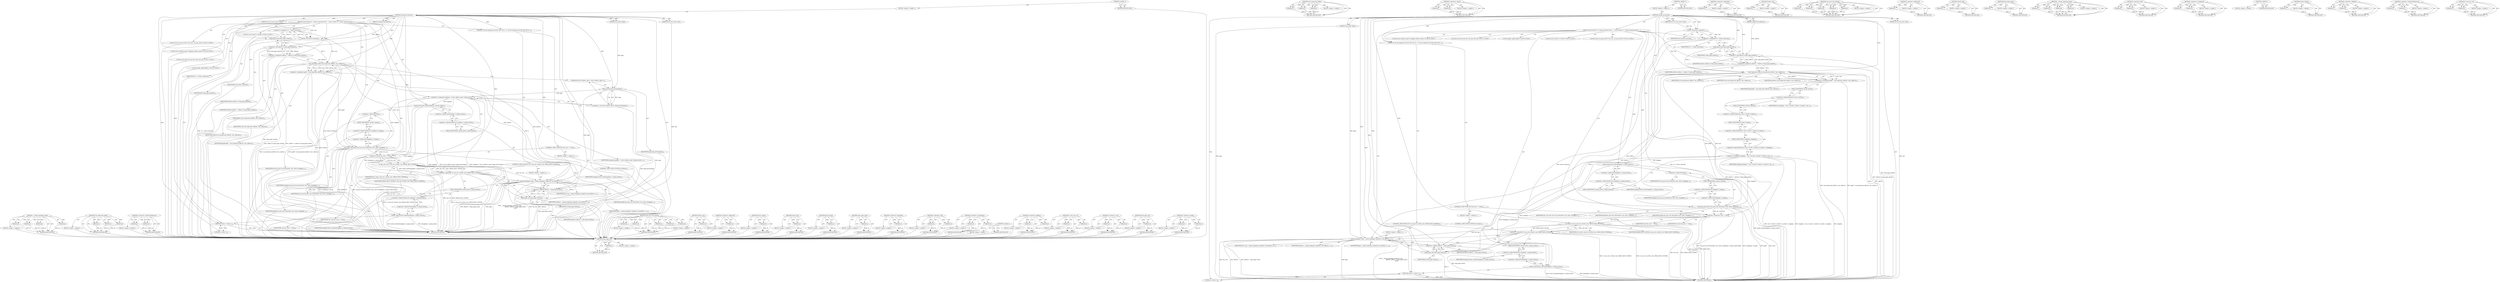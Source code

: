 digraph "is_vma_resv_set" {
vulnerable_185 [label=<(METHOD,__unmap_hugepage_range)>];
vulnerable_186 [label=<(PARAM,p1)>];
vulnerable_187 [label=<(PARAM,p2)>];
vulnerable_188 [label=<(PARAM,p3)>];
vulnerable_189 [label=<(PARAM,p4)>];
vulnerable_190 [label=<(BLOCK,&lt;empty&gt;,&lt;empty&gt;)>];
vulnerable_191 [label=<(METHOD_RETURN,ANY)>];
vulnerable_135 [label=<(METHOD,vma_hugecache_offset)>];
vulnerable_136 [label=<(PARAM,p1)>];
vulnerable_137 [label=<(PARAM,p2)>];
vulnerable_138 [label=<(PARAM,p3)>];
vulnerable_139 [label=<(BLOCK,&lt;empty&gt;,&lt;empty&gt;)>];
vulnerable_140 [label=<(METHOD_RETURN,ANY)>];
vulnerable_158 [label=<(METHOD,&lt;operator&gt;.indirectFieldAccess)>];
vulnerable_159 [label=<(PARAM,p1)>];
vulnerable_160 [label=<(PARAM,p2)>];
vulnerable_161 [label=<(BLOCK,&lt;empty&gt;,&lt;empty&gt;)>];
vulnerable_162 [label=<(METHOD_RETURN,ANY)>];
vulnerable_6 [label=<(METHOD,&lt;global&gt;)<SUB>1</SUB>>];
vulnerable_7 [label=<(BLOCK,&lt;empty&gt;,&lt;empty&gt;)<SUB>1</SUB>>];
vulnerable_8 [label=<(METHOD,unmap_ref_private)<SUB>1</SUB>>];
vulnerable_9 [label=<(PARAM,struct mm_struct *mm)<SUB>1</SUB>>];
vulnerable_10 [label=<(PARAM,struct vm_area_struct *vma)<SUB>1</SUB>>];
vulnerable_11 [label=<(PARAM,struct page *page)<SUB>2</SUB>>];
vulnerable_12 [label=<(PARAM,unsigned long address)<SUB>2</SUB>>];
vulnerable_13 [label=<(BLOCK,{
	struct hstate *h = hstate_vma(vma);
	struct ...,{
	struct hstate *h = hstate_vma(vma);
	struct ...)<SUB>3</SUB>>];
vulnerable_14 [label="<(LOCAL,struct hstate* h: hstate*)<SUB>4</SUB>>"];
vulnerable_15 [label=<(&lt;operator&gt;.assignment,*h = hstate_vma(vma))<SUB>4</SUB>>];
vulnerable_16 [label=<(IDENTIFIER,h,*h = hstate_vma(vma))<SUB>4</SUB>>];
vulnerable_17 [label=<(hstate_vma,hstate_vma(vma))<SUB>4</SUB>>];
vulnerable_18 [label=<(IDENTIFIER,vma,hstate_vma(vma))<SUB>4</SUB>>];
vulnerable_19 [label="<(LOCAL,struct vm_area_struct* iter_vma: vm_area_struct*)<SUB>5</SUB>>"];
vulnerable_20 [label="<(LOCAL,struct address_space* mapping: address_space*)<SUB>6</SUB>>"];
vulnerable_21 [label="<(LOCAL,struct prio_tree_iter iter: prio_tree_iter)<SUB>7</SUB>>"];
vulnerable_22 [label="<(LOCAL,pgoff_t pgoff: pgoff_t)<SUB>8</SUB>>"];
vulnerable_23 [label=<(&lt;operator&gt;.assignment,address = address &amp; huge_page_mask(h))<SUB>14</SUB>>];
vulnerable_24 [label=<(IDENTIFIER,address,address = address &amp; huge_page_mask(h))<SUB>14</SUB>>];
vulnerable_25 [label=<(&lt;operator&gt;.and,address &amp; huge_page_mask(h))<SUB>14</SUB>>];
vulnerable_26 [label=<(IDENTIFIER,address,address &amp; huge_page_mask(h))<SUB>14</SUB>>];
vulnerable_27 [label=<(huge_page_mask,huge_page_mask(h))<SUB>14</SUB>>];
vulnerable_28 [label=<(IDENTIFIER,h,huge_page_mask(h))<SUB>14</SUB>>];
vulnerable_29 [label=<(&lt;operator&gt;.assignment,pgoff = vma_hugecache_offset(h, vma, address))<SUB>15</SUB>>];
vulnerable_30 [label=<(IDENTIFIER,pgoff,pgoff = vma_hugecache_offset(h, vma, address))<SUB>15</SUB>>];
vulnerable_31 [label=<(vma_hugecache_offset,vma_hugecache_offset(h, vma, address))<SUB>15</SUB>>];
vulnerable_32 [label=<(IDENTIFIER,h,vma_hugecache_offset(h, vma, address))<SUB>15</SUB>>];
vulnerable_33 [label=<(IDENTIFIER,vma,vma_hugecache_offset(h, vma, address))<SUB>15</SUB>>];
vulnerable_34 [label=<(IDENTIFIER,address,vma_hugecache_offset(h, vma, address))<SUB>15</SUB>>];
vulnerable_35 [label=<(&lt;operator&gt;.assignment,mapping = (struct address_space *)page_private(...)<SUB>16</SUB>>];
vulnerable_36 [label=<(IDENTIFIER,mapping,mapping = (struct address_space *)page_private(...)<SUB>16</SUB>>];
vulnerable_37 [label=<(&lt;operator&gt;.cast,(struct address_space *)page_private(page))<SUB>16</SUB>>];
vulnerable_38 [label=<(UNKNOWN,struct address_space *,struct address_space *)<SUB>16</SUB>>];
vulnerable_39 [label=<(page_private,page_private(page))<SUB>16</SUB>>];
vulnerable_40 [label=<(IDENTIFIER,page,page_private(page))<SUB>16</SUB>>];
vulnerable_41 [label=<(mutex_lock,mutex_lock(&amp;mapping-&gt;i_mmap_mutex))<SUB>23</SUB>>];
vulnerable_42 [label=<(&lt;operator&gt;.addressOf,&amp;mapping-&gt;i_mmap_mutex)<SUB>23</SUB>>];
vulnerable_43 [label=<(&lt;operator&gt;.indirectFieldAccess,mapping-&gt;i_mmap_mutex)<SUB>23</SUB>>];
vulnerable_44 [label=<(IDENTIFIER,mapping,mutex_lock(&amp;mapping-&gt;i_mmap_mutex))<SUB>23</SUB>>];
vulnerable_45 [label=<(FIELD_IDENTIFIER,i_mmap_mutex,i_mmap_mutex)<SUB>23</SUB>>];
vulnerable_46 [label=<(vma_prio_tree_foreach,vma_prio_tree_foreach(iter_vma, &amp;iter, &amp;mapping...)<SUB>24</SUB>>];
vulnerable_47 [label=<(IDENTIFIER,iter_vma,vma_prio_tree_foreach(iter_vma, &amp;iter, &amp;mapping...)<SUB>24</SUB>>];
vulnerable_48 [label=<(&lt;operator&gt;.addressOf,&amp;iter)<SUB>24</SUB>>];
vulnerable_49 [label=<(IDENTIFIER,iter,vma_prio_tree_foreach(iter_vma, &amp;iter, &amp;mapping...)<SUB>24</SUB>>];
vulnerable_50 [label=<(&lt;operator&gt;.addressOf,&amp;mapping-&gt;i_mmap)<SUB>24</SUB>>];
vulnerable_51 [label=<(&lt;operator&gt;.indirectFieldAccess,mapping-&gt;i_mmap)<SUB>24</SUB>>];
vulnerable_52 [label=<(IDENTIFIER,mapping,vma_prio_tree_foreach(iter_vma, &amp;iter, &amp;mapping...)<SUB>24</SUB>>];
vulnerable_53 [label=<(FIELD_IDENTIFIER,i_mmap,i_mmap)<SUB>24</SUB>>];
vulnerable_54 [label=<(IDENTIFIER,pgoff,vma_prio_tree_foreach(iter_vma, &amp;iter, &amp;mapping...)<SUB>24</SUB>>];
vulnerable_55 [label=<(IDENTIFIER,pgoff,vma_prio_tree_foreach(iter_vma, &amp;iter, &amp;mapping...)<SUB>24</SUB>>];
vulnerable_56 [label=<(BLOCK,{
		/* Do not unmap the current VMA */
		if (it...,{
		/* Do not unmap the current VMA */
		if (it...)<SUB>24</SUB>>];
vulnerable_57 [label=<(CONTROL_STRUCTURE,IF,if (iter_vma == vma))<SUB>26</SUB>>];
vulnerable_58 [label=<(&lt;operator&gt;.equals,iter_vma == vma)<SUB>26</SUB>>];
vulnerable_59 [label=<(IDENTIFIER,iter_vma,iter_vma == vma)<SUB>26</SUB>>];
vulnerable_60 [label=<(IDENTIFIER,vma,iter_vma == vma)<SUB>26</SUB>>];
vulnerable_61 [label=<(BLOCK,&lt;empty&gt;,&lt;empty&gt;)<SUB>27</SUB>>];
vulnerable_62 [label=<(CONTROL_STRUCTURE,CONTINUE,continue;)<SUB>27</SUB>>];
vulnerable_63 [label=<(CONTROL_STRUCTURE,IF,if (!is_vma_resv_set(iter_vma, HPAGE_RESV_OWNER)))<SUB>36</SUB>>];
vulnerable_64 [label=<(&lt;operator&gt;.logicalNot,!is_vma_resv_set(iter_vma, HPAGE_RESV_OWNER))<SUB>36</SUB>>];
vulnerable_65 [label=<(is_vma_resv_set,is_vma_resv_set(iter_vma, HPAGE_RESV_OWNER))<SUB>36</SUB>>];
vulnerable_66 [label=<(IDENTIFIER,iter_vma,is_vma_resv_set(iter_vma, HPAGE_RESV_OWNER))<SUB>36</SUB>>];
vulnerable_67 [label=<(IDENTIFIER,HPAGE_RESV_OWNER,is_vma_resv_set(iter_vma, HPAGE_RESV_OWNER))<SUB>36</SUB>>];
vulnerable_68 [label=<(BLOCK,&lt;empty&gt;,&lt;empty&gt;)<SUB>37</SUB>>];
vulnerable_69 [label=<(__unmap_hugepage_range,__unmap_hugepage_range(iter_vma,
				address, a...)<SUB>37</SUB>>];
vulnerable_70 [label=<(IDENTIFIER,iter_vma,__unmap_hugepage_range(iter_vma,
				address, a...)<SUB>37</SUB>>];
vulnerable_71 [label=<(IDENTIFIER,address,__unmap_hugepage_range(iter_vma,
				address, a...)<SUB>38</SUB>>];
vulnerable_72 [label=<(&lt;operator&gt;.addition,address + huge_page_size(h))<SUB>38</SUB>>];
vulnerable_73 [label=<(IDENTIFIER,address,address + huge_page_size(h))<SUB>38</SUB>>];
vulnerable_74 [label=<(huge_page_size,huge_page_size(h))<SUB>38</SUB>>];
vulnerable_75 [label=<(IDENTIFIER,h,huge_page_size(h))<SUB>38</SUB>>];
vulnerable_76 [label=<(IDENTIFIER,page,__unmap_hugepage_range(iter_vma,
				address, a...)<SUB>39</SUB>>];
vulnerable_77 [label=<(mutex_unlock,mutex_unlock(&amp;mapping-&gt;i_mmap_mutex))<SUB>41</SUB>>];
vulnerable_78 [label=<(&lt;operator&gt;.addressOf,&amp;mapping-&gt;i_mmap_mutex)<SUB>41</SUB>>];
vulnerable_79 [label=<(&lt;operator&gt;.indirectFieldAccess,mapping-&gt;i_mmap_mutex)<SUB>41</SUB>>];
vulnerable_80 [label=<(IDENTIFIER,mapping,mutex_unlock(&amp;mapping-&gt;i_mmap_mutex))<SUB>41</SUB>>];
vulnerable_81 [label=<(FIELD_IDENTIFIER,i_mmap_mutex,i_mmap_mutex)<SUB>41</SUB>>];
vulnerable_82 [label=<(RETURN,return 1;,return 1;)<SUB>43</SUB>>];
vulnerable_83 [label=<(LITERAL,1,return 1;)<SUB>43</SUB>>];
vulnerable_84 [label=<(METHOD_RETURN,int)<SUB>1</SUB>>];
vulnerable_86 [label=<(METHOD_RETURN,ANY)<SUB>1</SUB>>];
vulnerable_163 [label=<(METHOD,vma_prio_tree_foreach)>];
vulnerable_164 [label=<(PARAM,p1)>];
vulnerable_165 [label=<(PARAM,p2)>];
vulnerable_166 [label=<(PARAM,p3)>];
vulnerable_167 [label=<(PARAM,p4)>];
vulnerable_168 [label=<(PARAM,p5)>];
vulnerable_169 [label=<(BLOCK,&lt;empty&gt;,&lt;empty&gt;)>];
vulnerable_170 [label=<(METHOD_RETURN,ANY)>];
vulnerable_122 [label=<(METHOD,hstate_vma)>];
vulnerable_123 [label=<(PARAM,p1)>];
vulnerable_124 [label=<(BLOCK,&lt;empty&gt;,&lt;empty&gt;)>];
vulnerable_125 [label=<(METHOD_RETURN,ANY)>];
vulnerable_154 [label=<(METHOD,&lt;operator&gt;.addressOf)>];
vulnerable_155 [label=<(PARAM,p1)>];
vulnerable_156 [label=<(BLOCK,&lt;empty&gt;,&lt;empty&gt;)>];
vulnerable_157 [label=<(METHOD_RETURN,ANY)>];
vulnerable_201 [label=<(METHOD,mutex_unlock)>];
vulnerable_202 [label=<(PARAM,p1)>];
vulnerable_203 [label=<(BLOCK,&lt;empty&gt;,&lt;empty&gt;)>];
vulnerable_204 [label=<(METHOD_RETURN,ANY)>];
vulnerable_150 [label=<(METHOD,mutex_lock)>];
vulnerable_151 [label=<(PARAM,p1)>];
vulnerable_152 [label=<(BLOCK,&lt;empty&gt;,&lt;empty&gt;)>];
vulnerable_153 [label=<(METHOD_RETURN,ANY)>];
vulnerable_146 [label=<(METHOD,page_private)>];
vulnerable_147 [label=<(PARAM,p1)>];
vulnerable_148 [label=<(BLOCK,&lt;empty&gt;,&lt;empty&gt;)>];
vulnerable_149 [label=<(METHOD_RETURN,ANY)>];
vulnerable_131 [label=<(METHOD,huge_page_mask)>];
vulnerable_132 [label=<(PARAM,p1)>];
vulnerable_133 [label=<(BLOCK,&lt;empty&gt;,&lt;empty&gt;)>];
vulnerable_134 [label=<(METHOD_RETURN,ANY)>];
vulnerable_176 [label=<(METHOD,&lt;operator&gt;.logicalNot)>];
vulnerable_177 [label=<(PARAM,p1)>];
vulnerable_178 [label=<(BLOCK,&lt;empty&gt;,&lt;empty&gt;)>];
vulnerable_179 [label=<(METHOD_RETURN,ANY)>];
vulnerable_126 [label=<(METHOD,&lt;operator&gt;.and)>];
vulnerable_127 [label=<(PARAM,p1)>];
vulnerable_128 [label=<(PARAM,p2)>];
vulnerable_129 [label=<(BLOCK,&lt;empty&gt;,&lt;empty&gt;)>];
vulnerable_130 [label=<(METHOD_RETURN,ANY)>];
vulnerable_117 [label=<(METHOD,&lt;operator&gt;.assignment)>];
vulnerable_118 [label=<(PARAM,p1)>];
vulnerable_119 [label=<(PARAM,p2)>];
vulnerable_120 [label=<(BLOCK,&lt;empty&gt;,&lt;empty&gt;)>];
vulnerable_121 [label=<(METHOD_RETURN,ANY)>];
vulnerable_111 [label=<(METHOD,&lt;global&gt;)<SUB>1</SUB>>];
vulnerable_112 [label=<(BLOCK,&lt;empty&gt;,&lt;empty&gt;)>];
vulnerable_113 [label=<(METHOD_RETURN,ANY)>];
vulnerable_192 [label=<(METHOD,&lt;operator&gt;.addition)>];
vulnerable_193 [label=<(PARAM,p1)>];
vulnerable_194 [label=<(PARAM,p2)>];
vulnerable_195 [label=<(BLOCK,&lt;empty&gt;,&lt;empty&gt;)>];
vulnerable_196 [label=<(METHOD_RETURN,ANY)>];
vulnerable_180 [label=<(METHOD,is_vma_resv_set)>];
vulnerable_181 [label=<(PARAM,p1)>];
vulnerable_182 [label=<(PARAM,p2)>];
vulnerable_183 [label=<(BLOCK,&lt;empty&gt;,&lt;empty&gt;)>];
vulnerable_184 [label=<(METHOD_RETURN,ANY)>];
vulnerable_141 [label=<(METHOD,&lt;operator&gt;.cast)>];
vulnerable_142 [label=<(PARAM,p1)>];
vulnerable_143 [label=<(PARAM,p2)>];
vulnerable_144 [label=<(BLOCK,&lt;empty&gt;,&lt;empty&gt;)>];
vulnerable_145 [label=<(METHOD_RETURN,ANY)>];
vulnerable_197 [label=<(METHOD,huge_page_size)>];
vulnerable_198 [label=<(PARAM,p1)>];
vulnerable_199 [label=<(BLOCK,&lt;empty&gt;,&lt;empty&gt;)>];
vulnerable_200 [label=<(METHOD_RETURN,ANY)>];
vulnerable_171 [label=<(METHOD,&lt;operator&gt;.equals)>];
vulnerable_172 [label=<(PARAM,p1)>];
vulnerable_173 [label=<(PARAM,p2)>];
vulnerable_174 [label=<(BLOCK,&lt;empty&gt;,&lt;empty&gt;)>];
vulnerable_175 [label=<(METHOD_RETURN,ANY)>];
fixed_193 [label=<(METHOD,huge_page_size)>];
fixed_194 [label=<(PARAM,p1)>];
fixed_195 [label=<(BLOCK,&lt;empty&gt;,&lt;empty&gt;)>];
fixed_196 [label=<(METHOD_RETURN,ANY)>];
fixed_140 [label=<(METHOD,vma_hugecache_offset)>];
fixed_141 [label=<(PARAM,p1)>];
fixed_142 [label=<(PARAM,p2)>];
fixed_143 [label=<(PARAM,p3)>];
fixed_144 [label=<(BLOCK,&lt;empty&gt;,&lt;empty&gt;)>];
fixed_145 [label=<(METHOD_RETURN,ANY)>];
fixed_167 [label=<(METHOD,&lt;operator&gt;.equals)>];
fixed_168 [label=<(PARAM,p1)>];
fixed_169 [label=<(PARAM,p2)>];
fixed_170 [label=<(BLOCK,&lt;empty&gt;,&lt;empty&gt;)>];
fixed_171 [label=<(METHOD_RETURN,ANY)>];
fixed_6 [label=<(METHOD,&lt;global&gt;)<SUB>1</SUB>>];
fixed_7 [label=<(BLOCK,&lt;empty&gt;,&lt;empty&gt;)<SUB>1</SUB>>];
fixed_8 [label=<(METHOD,unmap_ref_private)<SUB>1</SUB>>];
fixed_9 [label=<(PARAM,struct mm_struct *mm)<SUB>1</SUB>>];
fixed_10 [label=<(PARAM,struct vm_area_struct *vma)<SUB>1</SUB>>];
fixed_11 [label=<(PARAM,struct page *page)<SUB>2</SUB>>];
fixed_12 [label=<(PARAM,unsigned long address)<SUB>2</SUB>>];
fixed_13 [label=<(BLOCK,{
	struct hstate *h = hstate_vma(vma);
	struct ...,{
	struct hstate *h = hstate_vma(vma);
	struct ...)<SUB>3</SUB>>];
fixed_14 [label="<(LOCAL,struct hstate* h: hstate*)<SUB>4</SUB>>"];
fixed_15 [label=<(&lt;operator&gt;.assignment,*h = hstate_vma(vma))<SUB>4</SUB>>];
fixed_16 [label=<(IDENTIFIER,h,*h = hstate_vma(vma))<SUB>4</SUB>>];
fixed_17 [label=<(hstate_vma,hstate_vma(vma))<SUB>4</SUB>>];
fixed_18 [label=<(IDENTIFIER,vma,hstate_vma(vma))<SUB>4</SUB>>];
fixed_19 [label="<(LOCAL,struct vm_area_struct* iter_vma: vm_area_struct*)<SUB>5</SUB>>"];
fixed_20 [label="<(LOCAL,struct address_space* mapping: address_space*)<SUB>6</SUB>>"];
fixed_21 [label="<(LOCAL,struct prio_tree_iter iter: prio_tree_iter)<SUB>7</SUB>>"];
fixed_22 [label="<(LOCAL,pgoff_t pgoff: pgoff_t)<SUB>8</SUB>>"];
fixed_23 [label=<(&lt;operator&gt;.assignment,address = address &amp; huge_page_mask(h))<SUB>14</SUB>>];
fixed_24 [label=<(IDENTIFIER,address,address = address &amp; huge_page_mask(h))<SUB>14</SUB>>];
fixed_25 [label=<(&lt;operator&gt;.and,address &amp; huge_page_mask(h))<SUB>14</SUB>>];
fixed_26 [label=<(IDENTIFIER,address,address &amp; huge_page_mask(h))<SUB>14</SUB>>];
fixed_27 [label=<(huge_page_mask,huge_page_mask(h))<SUB>14</SUB>>];
fixed_28 [label=<(IDENTIFIER,h,huge_page_mask(h))<SUB>14</SUB>>];
fixed_29 [label=<(&lt;operator&gt;.assignment,pgoff = vma_hugecache_offset(h, vma, address))<SUB>15</SUB>>];
fixed_30 [label=<(IDENTIFIER,pgoff,pgoff = vma_hugecache_offset(h, vma, address))<SUB>15</SUB>>];
fixed_31 [label=<(vma_hugecache_offset,vma_hugecache_offset(h, vma, address))<SUB>15</SUB>>];
fixed_32 [label=<(IDENTIFIER,h,vma_hugecache_offset(h, vma, address))<SUB>15</SUB>>];
fixed_33 [label=<(IDENTIFIER,vma,vma_hugecache_offset(h, vma, address))<SUB>15</SUB>>];
fixed_34 [label=<(IDENTIFIER,address,vma_hugecache_offset(h, vma, address))<SUB>15</SUB>>];
fixed_35 [label=<(&lt;operator&gt;.assignment,mapping = vma-&gt;vm_file-&gt;f_dentry-&gt;d_inode-&gt;i_ma...)<SUB>16</SUB>>];
fixed_36 [label=<(IDENTIFIER,mapping,mapping = vma-&gt;vm_file-&gt;f_dentry-&gt;d_inode-&gt;i_ma...)<SUB>16</SUB>>];
fixed_37 [label=<(&lt;operator&gt;.indirectFieldAccess,vma-&gt;vm_file-&gt;f_dentry-&gt;d_inode-&gt;i_mapping)<SUB>16</SUB>>];
fixed_38 [label=<(&lt;operator&gt;.indirectFieldAccess,vma-&gt;vm_file-&gt;f_dentry-&gt;d_inode)<SUB>16</SUB>>];
fixed_39 [label=<(&lt;operator&gt;.indirectFieldAccess,vma-&gt;vm_file-&gt;f_dentry)<SUB>16</SUB>>];
fixed_40 [label=<(&lt;operator&gt;.indirectFieldAccess,vma-&gt;vm_file)<SUB>16</SUB>>];
fixed_41 [label=<(IDENTIFIER,vma,mapping = vma-&gt;vm_file-&gt;f_dentry-&gt;d_inode-&gt;i_ma...)<SUB>16</SUB>>];
fixed_42 [label=<(FIELD_IDENTIFIER,vm_file,vm_file)<SUB>16</SUB>>];
fixed_43 [label=<(FIELD_IDENTIFIER,f_dentry,f_dentry)<SUB>16</SUB>>];
fixed_44 [label=<(FIELD_IDENTIFIER,d_inode,d_inode)<SUB>16</SUB>>];
fixed_45 [label=<(FIELD_IDENTIFIER,i_mapping,i_mapping)<SUB>16</SUB>>];
fixed_46 [label=<(mutex_lock,mutex_lock(&amp;mapping-&gt;i_mmap_mutex))<SUB>23</SUB>>];
fixed_47 [label=<(&lt;operator&gt;.addressOf,&amp;mapping-&gt;i_mmap_mutex)<SUB>23</SUB>>];
fixed_48 [label=<(&lt;operator&gt;.indirectFieldAccess,mapping-&gt;i_mmap_mutex)<SUB>23</SUB>>];
fixed_49 [label=<(IDENTIFIER,mapping,mutex_lock(&amp;mapping-&gt;i_mmap_mutex))<SUB>23</SUB>>];
fixed_50 [label=<(FIELD_IDENTIFIER,i_mmap_mutex,i_mmap_mutex)<SUB>23</SUB>>];
fixed_51 [label=<(vma_prio_tree_foreach,vma_prio_tree_foreach(iter_vma, &amp;iter, &amp;mapping...)<SUB>24</SUB>>];
fixed_52 [label=<(IDENTIFIER,iter_vma,vma_prio_tree_foreach(iter_vma, &amp;iter, &amp;mapping...)<SUB>24</SUB>>];
fixed_53 [label=<(&lt;operator&gt;.addressOf,&amp;iter)<SUB>24</SUB>>];
fixed_54 [label=<(IDENTIFIER,iter,vma_prio_tree_foreach(iter_vma, &amp;iter, &amp;mapping...)<SUB>24</SUB>>];
fixed_55 [label=<(&lt;operator&gt;.addressOf,&amp;mapping-&gt;i_mmap)<SUB>24</SUB>>];
fixed_56 [label=<(&lt;operator&gt;.indirectFieldAccess,mapping-&gt;i_mmap)<SUB>24</SUB>>];
fixed_57 [label=<(IDENTIFIER,mapping,vma_prio_tree_foreach(iter_vma, &amp;iter, &amp;mapping...)<SUB>24</SUB>>];
fixed_58 [label=<(FIELD_IDENTIFIER,i_mmap,i_mmap)<SUB>24</SUB>>];
fixed_59 [label=<(IDENTIFIER,pgoff,vma_prio_tree_foreach(iter_vma, &amp;iter, &amp;mapping...)<SUB>24</SUB>>];
fixed_60 [label=<(IDENTIFIER,pgoff,vma_prio_tree_foreach(iter_vma, &amp;iter, &amp;mapping...)<SUB>24</SUB>>];
fixed_61 [label=<(BLOCK,{
		/* Do not unmap the current VMA */
		if (it...,{
		/* Do not unmap the current VMA */
		if (it...)<SUB>24</SUB>>];
fixed_62 [label=<(CONTROL_STRUCTURE,IF,if (iter_vma == vma))<SUB>26</SUB>>];
fixed_63 [label=<(&lt;operator&gt;.equals,iter_vma == vma)<SUB>26</SUB>>];
fixed_64 [label=<(IDENTIFIER,iter_vma,iter_vma == vma)<SUB>26</SUB>>];
fixed_65 [label=<(IDENTIFIER,vma,iter_vma == vma)<SUB>26</SUB>>];
fixed_66 [label=<(BLOCK,&lt;empty&gt;,&lt;empty&gt;)<SUB>27</SUB>>];
fixed_67 [label=<(CONTROL_STRUCTURE,CONTINUE,continue;)<SUB>27</SUB>>];
fixed_68 [label=<(CONTROL_STRUCTURE,IF,if (!is_vma_resv_set(iter_vma, HPAGE_RESV_OWNER)))<SUB>36</SUB>>];
fixed_69 [label=<(&lt;operator&gt;.logicalNot,!is_vma_resv_set(iter_vma, HPAGE_RESV_OWNER))<SUB>36</SUB>>];
fixed_70 [label=<(is_vma_resv_set,is_vma_resv_set(iter_vma, HPAGE_RESV_OWNER))<SUB>36</SUB>>];
fixed_71 [label=<(IDENTIFIER,iter_vma,is_vma_resv_set(iter_vma, HPAGE_RESV_OWNER))<SUB>36</SUB>>];
fixed_72 [label=<(IDENTIFIER,HPAGE_RESV_OWNER,is_vma_resv_set(iter_vma, HPAGE_RESV_OWNER))<SUB>36</SUB>>];
fixed_73 [label=<(BLOCK,&lt;empty&gt;,&lt;empty&gt;)<SUB>37</SUB>>];
fixed_74 [label=<(__unmap_hugepage_range,__unmap_hugepage_range(iter_vma,
				address, a...)<SUB>37</SUB>>];
fixed_75 [label=<(IDENTIFIER,iter_vma,__unmap_hugepage_range(iter_vma,
				address, a...)<SUB>37</SUB>>];
fixed_76 [label=<(IDENTIFIER,address,__unmap_hugepage_range(iter_vma,
				address, a...)<SUB>38</SUB>>];
fixed_77 [label=<(&lt;operator&gt;.addition,address + huge_page_size(h))<SUB>38</SUB>>];
fixed_78 [label=<(IDENTIFIER,address,address + huge_page_size(h))<SUB>38</SUB>>];
fixed_79 [label=<(huge_page_size,huge_page_size(h))<SUB>38</SUB>>];
fixed_80 [label=<(IDENTIFIER,h,huge_page_size(h))<SUB>38</SUB>>];
fixed_81 [label=<(IDENTIFIER,page,__unmap_hugepage_range(iter_vma,
				address, a...)<SUB>39</SUB>>];
fixed_82 [label=<(mutex_unlock,mutex_unlock(&amp;mapping-&gt;i_mmap_mutex))<SUB>41</SUB>>];
fixed_83 [label=<(&lt;operator&gt;.addressOf,&amp;mapping-&gt;i_mmap_mutex)<SUB>41</SUB>>];
fixed_84 [label=<(&lt;operator&gt;.indirectFieldAccess,mapping-&gt;i_mmap_mutex)<SUB>41</SUB>>];
fixed_85 [label=<(IDENTIFIER,mapping,mutex_unlock(&amp;mapping-&gt;i_mmap_mutex))<SUB>41</SUB>>];
fixed_86 [label=<(FIELD_IDENTIFIER,i_mmap_mutex,i_mmap_mutex)<SUB>41</SUB>>];
fixed_87 [label=<(RETURN,return 1;,return 1;)<SUB>43</SUB>>];
fixed_88 [label=<(LITERAL,1,return 1;)<SUB>43</SUB>>];
fixed_89 [label=<(METHOD_RETURN,int)<SUB>1</SUB>>];
fixed_91 [label=<(METHOD_RETURN,ANY)<SUB>1</SUB>>];
fixed_172 [label=<(METHOD,&lt;operator&gt;.logicalNot)>];
fixed_173 [label=<(PARAM,p1)>];
fixed_174 [label=<(BLOCK,&lt;empty&gt;,&lt;empty&gt;)>];
fixed_175 [label=<(METHOD_RETURN,ANY)>];
fixed_127 [label=<(METHOD,hstate_vma)>];
fixed_128 [label=<(PARAM,p1)>];
fixed_129 [label=<(BLOCK,&lt;empty&gt;,&lt;empty&gt;)>];
fixed_130 [label=<(METHOD_RETURN,ANY)>];
fixed_159 [label=<(METHOD,vma_prio_tree_foreach)>];
fixed_160 [label=<(PARAM,p1)>];
fixed_161 [label=<(PARAM,p2)>];
fixed_162 [label=<(PARAM,p3)>];
fixed_163 [label=<(PARAM,p4)>];
fixed_164 [label=<(PARAM,p5)>];
fixed_165 [label=<(BLOCK,&lt;empty&gt;,&lt;empty&gt;)>];
fixed_166 [label=<(METHOD_RETURN,ANY)>];
fixed_155 [label=<(METHOD,&lt;operator&gt;.addressOf)>];
fixed_156 [label=<(PARAM,p1)>];
fixed_157 [label=<(BLOCK,&lt;empty&gt;,&lt;empty&gt;)>];
fixed_158 [label=<(METHOD_RETURN,ANY)>];
fixed_151 [label=<(METHOD,mutex_lock)>];
fixed_152 [label=<(PARAM,p1)>];
fixed_153 [label=<(BLOCK,&lt;empty&gt;,&lt;empty&gt;)>];
fixed_154 [label=<(METHOD_RETURN,ANY)>];
fixed_136 [label=<(METHOD,huge_page_mask)>];
fixed_137 [label=<(PARAM,p1)>];
fixed_138 [label=<(BLOCK,&lt;empty&gt;,&lt;empty&gt;)>];
fixed_139 [label=<(METHOD_RETURN,ANY)>];
fixed_181 [label=<(METHOD,__unmap_hugepage_range)>];
fixed_182 [label=<(PARAM,p1)>];
fixed_183 [label=<(PARAM,p2)>];
fixed_184 [label=<(PARAM,p3)>];
fixed_185 [label=<(PARAM,p4)>];
fixed_186 [label=<(BLOCK,&lt;empty&gt;,&lt;empty&gt;)>];
fixed_187 [label=<(METHOD_RETURN,ANY)>];
fixed_131 [label=<(METHOD,&lt;operator&gt;.and)>];
fixed_132 [label=<(PARAM,p1)>];
fixed_133 [label=<(PARAM,p2)>];
fixed_134 [label=<(BLOCK,&lt;empty&gt;,&lt;empty&gt;)>];
fixed_135 [label=<(METHOD_RETURN,ANY)>];
fixed_122 [label=<(METHOD,&lt;operator&gt;.assignment)>];
fixed_123 [label=<(PARAM,p1)>];
fixed_124 [label=<(PARAM,p2)>];
fixed_125 [label=<(BLOCK,&lt;empty&gt;,&lt;empty&gt;)>];
fixed_126 [label=<(METHOD_RETURN,ANY)>];
fixed_116 [label=<(METHOD,&lt;global&gt;)<SUB>1</SUB>>];
fixed_117 [label=<(BLOCK,&lt;empty&gt;,&lt;empty&gt;)>];
fixed_118 [label=<(METHOD_RETURN,ANY)>];
fixed_197 [label=<(METHOD,mutex_unlock)>];
fixed_198 [label=<(PARAM,p1)>];
fixed_199 [label=<(BLOCK,&lt;empty&gt;,&lt;empty&gt;)>];
fixed_200 [label=<(METHOD_RETURN,ANY)>];
fixed_188 [label=<(METHOD,&lt;operator&gt;.addition)>];
fixed_189 [label=<(PARAM,p1)>];
fixed_190 [label=<(PARAM,p2)>];
fixed_191 [label=<(BLOCK,&lt;empty&gt;,&lt;empty&gt;)>];
fixed_192 [label=<(METHOD_RETURN,ANY)>];
fixed_146 [label=<(METHOD,&lt;operator&gt;.indirectFieldAccess)>];
fixed_147 [label=<(PARAM,p1)>];
fixed_148 [label=<(PARAM,p2)>];
fixed_149 [label=<(BLOCK,&lt;empty&gt;,&lt;empty&gt;)>];
fixed_150 [label=<(METHOD_RETURN,ANY)>];
fixed_176 [label=<(METHOD,is_vma_resv_set)>];
fixed_177 [label=<(PARAM,p1)>];
fixed_178 [label=<(PARAM,p2)>];
fixed_179 [label=<(BLOCK,&lt;empty&gt;,&lt;empty&gt;)>];
fixed_180 [label=<(METHOD_RETURN,ANY)>];
vulnerable_185 -> vulnerable_186  [key=0, label="AST: "];
vulnerable_185 -> vulnerable_186  [key=1, label="DDG: "];
vulnerable_185 -> vulnerable_190  [key=0, label="AST: "];
vulnerable_185 -> vulnerable_187  [key=0, label="AST: "];
vulnerable_185 -> vulnerable_187  [key=1, label="DDG: "];
vulnerable_185 -> vulnerable_191  [key=0, label="AST: "];
vulnerable_185 -> vulnerable_191  [key=1, label="CFG: "];
vulnerable_185 -> vulnerable_188  [key=0, label="AST: "];
vulnerable_185 -> vulnerable_188  [key=1, label="DDG: "];
vulnerable_185 -> vulnerable_189  [key=0, label="AST: "];
vulnerable_185 -> vulnerable_189  [key=1, label="DDG: "];
vulnerable_186 -> vulnerable_191  [key=0, label="DDG: p1"];
vulnerable_187 -> vulnerable_191  [key=0, label="DDG: p2"];
vulnerable_188 -> vulnerable_191  [key=0, label="DDG: p3"];
vulnerable_189 -> vulnerable_191  [key=0, label="DDG: p4"];
vulnerable_190 -> fixed_193  [key=0];
vulnerable_191 -> fixed_193  [key=0];
vulnerable_135 -> vulnerable_136  [key=0, label="AST: "];
vulnerable_135 -> vulnerable_136  [key=1, label="DDG: "];
vulnerable_135 -> vulnerable_139  [key=0, label="AST: "];
vulnerable_135 -> vulnerable_137  [key=0, label="AST: "];
vulnerable_135 -> vulnerable_137  [key=1, label="DDG: "];
vulnerable_135 -> vulnerable_140  [key=0, label="AST: "];
vulnerable_135 -> vulnerable_140  [key=1, label="CFG: "];
vulnerable_135 -> vulnerable_138  [key=0, label="AST: "];
vulnerable_135 -> vulnerable_138  [key=1, label="DDG: "];
vulnerable_136 -> vulnerable_140  [key=0, label="DDG: p1"];
vulnerable_137 -> vulnerable_140  [key=0, label="DDG: p2"];
vulnerable_138 -> vulnerable_140  [key=0, label="DDG: p3"];
vulnerable_139 -> fixed_193  [key=0];
vulnerable_140 -> fixed_193  [key=0];
vulnerable_158 -> vulnerable_159  [key=0, label="AST: "];
vulnerable_158 -> vulnerable_159  [key=1, label="DDG: "];
vulnerable_158 -> vulnerable_161  [key=0, label="AST: "];
vulnerable_158 -> vulnerable_160  [key=0, label="AST: "];
vulnerable_158 -> vulnerable_160  [key=1, label="DDG: "];
vulnerable_158 -> vulnerable_162  [key=0, label="AST: "];
vulnerable_158 -> vulnerable_162  [key=1, label="CFG: "];
vulnerable_159 -> vulnerable_162  [key=0, label="DDG: p1"];
vulnerable_160 -> vulnerable_162  [key=0, label="DDG: p2"];
vulnerable_161 -> fixed_193  [key=0];
vulnerable_162 -> fixed_193  [key=0];
vulnerable_6 -> vulnerable_7  [key=0, label="AST: "];
vulnerable_6 -> vulnerable_86  [key=0, label="AST: "];
vulnerable_6 -> vulnerable_86  [key=1, label="CFG: "];
vulnerable_7 -> vulnerable_8  [key=0, label="AST: "];
vulnerable_8 -> vulnerable_9  [key=0, label="AST: "];
vulnerable_8 -> vulnerable_9  [key=1, label="DDG: "];
vulnerable_8 -> vulnerable_10  [key=0, label="AST: "];
vulnerable_8 -> vulnerable_10  [key=1, label="DDG: "];
vulnerable_8 -> vulnerable_11  [key=0, label="AST: "];
vulnerable_8 -> vulnerable_11  [key=1, label="DDG: "];
vulnerable_8 -> vulnerable_12  [key=0, label="AST: "];
vulnerable_8 -> vulnerable_12  [key=1, label="DDG: "];
vulnerable_8 -> vulnerable_13  [key=0, label="AST: "];
vulnerable_8 -> vulnerable_84  [key=0, label="AST: "];
vulnerable_8 -> vulnerable_17  [key=0, label="CFG: "];
vulnerable_8 -> vulnerable_17  [key=1, label="DDG: "];
vulnerable_8 -> vulnerable_56  [key=0, label="DDG: "];
vulnerable_8 -> vulnerable_82  [key=0, label="DDG: "];
vulnerable_8 -> vulnerable_46  [key=0, label="DDG: "];
vulnerable_8 -> vulnerable_83  [key=0, label="DDG: "];
vulnerable_8 -> vulnerable_25  [key=0, label="DDG: "];
vulnerable_8 -> vulnerable_31  [key=0, label="DDG: "];
vulnerable_8 -> vulnerable_27  [key=0, label="DDG: "];
vulnerable_8 -> vulnerable_39  [key=0, label="DDG: "];
vulnerable_8 -> vulnerable_58  [key=0, label="DDG: "];
vulnerable_8 -> vulnerable_65  [key=0, label="DDG: "];
vulnerable_8 -> vulnerable_69  [key=0, label="DDG: "];
vulnerable_8 -> vulnerable_72  [key=0, label="DDG: "];
vulnerable_8 -> vulnerable_74  [key=0, label="DDG: "];
vulnerable_9 -> vulnerable_84  [key=0, label="DDG: mm"];
vulnerable_10 -> vulnerable_17  [key=0, label="DDG: vma"];
vulnerable_11 -> vulnerable_39  [key=0, label="DDG: page"];
vulnerable_12 -> vulnerable_25  [key=0, label="DDG: address"];
vulnerable_13 -> vulnerable_14  [key=0, label="AST: "];
vulnerable_13 -> vulnerable_15  [key=0, label="AST: "];
vulnerable_13 -> vulnerable_19  [key=0, label="AST: "];
vulnerable_13 -> vulnerable_20  [key=0, label="AST: "];
vulnerable_13 -> vulnerable_21  [key=0, label="AST: "];
vulnerable_13 -> vulnerable_22  [key=0, label="AST: "];
vulnerable_13 -> vulnerable_23  [key=0, label="AST: "];
vulnerable_13 -> vulnerable_29  [key=0, label="AST: "];
vulnerable_13 -> vulnerable_35  [key=0, label="AST: "];
vulnerable_13 -> vulnerable_41  [key=0, label="AST: "];
vulnerable_13 -> vulnerable_46  [key=0, label="AST: "];
vulnerable_13 -> vulnerable_56  [key=0, label="AST: "];
vulnerable_13 -> vulnerable_77  [key=0, label="AST: "];
vulnerable_13 -> vulnerable_82  [key=0, label="AST: "];
vulnerable_14 -> fixed_193  [key=0];
vulnerable_15 -> vulnerable_16  [key=0, label="AST: "];
vulnerable_15 -> vulnerable_17  [key=0, label="AST: "];
vulnerable_15 -> vulnerable_27  [key=0, label="CFG: "];
vulnerable_15 -> vulnerable_27  [key=1, label="DDG: h"];
vulnerable_15 -> vulnerable_84  [key=0, label="DDG: hstate_vma(vma)"];
vulnerable_15 -> vulnerable_84  [key=1, label="DDG: *h = hstate_vma(vma)"];
vulnerable_16 -> fixed_193  [key=0];
vulnerable_17 -> vulnerable_18  [key=0, label="AST: "];
vulnerable_17 -> vulnerable_15  [key=0, label="CFG: "];
vulnerable_17 -> vulnerable_15  [key=1, label="DDG: vma"];
vulnerable_17 -> vulnerable_31  [key=0, label="DDG: vma"];
vulnerable_18 -> fixed_193  [key=0];
vulnerable_19 -> fixed_193  [key=0];
vulnerable_20 -> fixed_193  [key=0];
vulnerable_21 -> fixed_193  [key=0];
vulnerable_22 -> fixed_193  [key=0];
vulnerable_23 -> vulnerable_24  [key=0, label="AST: "];
vulnerable_23 -> vulnerable_25  [key=0, label="AST: "];
vulnerable_23 -> vulnerable_31  [key=0, label="CFG: "];
vulnerable_23 -> vulnerable_31  [key=1, label="DDG: address"];
vulnerable_23 -> vulnerable_84  [key=0, label="DDG: address &amp; huge_page_mask(h)"];
vulnerable_23 -> vulnerable_84  [key=1, label="DDG: address = address &amp; huge_page_mask(h)"];
vulnerable_24 -> fixed_193  [key=0];
vulnerable_25 -> vulnerable_26  [key=0, label="AST: "];
vulnerable_25 -> vulnerable_27  [key=0, label="AST: "];
vulnerable_25 -> vulnerable_23  [key=0, label="CFG: "];
vulnerable_25 -> vulnerable_23  [key=1, label="DDG: address"];
vulnerable_25 -> vulnerable_23  [key=2, label="DDG: huge_page_mask(h)"];
vulnerable_25 -> vulnerable_84  [key=0, label="DDG: huge_page_mask(h)"];
vulnerable_26 -> fixed_193  [key=0];
vulnerable_27 -> vulnerable_28  [key=0, label="AST: "];
vulnerable_27 -> vulnerable_25  [key=0, label="CFG: "];
vulnerable_27 -> vulnerable_25  [key=1, label="DDG: h"];
vulnerable_27 -> vulnerable_31  [key=0, label="DDG: h"];
vulnerable_28 -> fixed_193  [key=0];
vulnerable_29 -> vulnerable_30  [key=0, label="AST: "];
vulnerable_29 -> vulnerable_31  [key=0, label="AST: "];
vulnerable_29 -> vulnerable_38  [key=0, label="CFG: "];
vulnerable_29 -> vulnerable_84  [key=0, label="DDG: vma_hugecache_offset(h, vma, address)"];
vulnerable_29 -> vulnerable_84  [key=1, label="DDG: pgoff = vma_hugecache_offset(h, vma, address)"];
vulnerable_29 -> vulnerable_46  [key=0, label="DDG: pgoff"];
vulnerable_30 -> fixed_193  [key=0];
vulnerable_31 -> vulnerable_32  [key=0, label="AST: "];
vulnerable_31 -> vulnerable_33  [key=0, label="AST: "];
vulnerable_31 -> vulnerable_34  [key=0, label="AST: "];
vulnerable_31 -> vulnerable_29  [key=0, label="CFG: "];
vulnerable_31 -> vulnerable_29  [key=1, label="DDG: h"];
vulnerable_31 -> vulnerable_29  [key=2, label="DDG: vma"];
vulnerable_31 -> vulnerable_29  [key=3, label="DDG: address"];
vulnerable_31 -> vulnerable_84  [key=0, label="DDG: h"];
vulnerable_31 -> vulnerable_84  [key=1, label="DDG: address"];
vulnerable_31 -> vulnerable_58  [key=0, label="DDG: vma"];
vulnerable_31 -> vulnerable_69  [key=0, label="DDG: address"];
vulnerable_31 -> vulnerable_72  [key=0, label="DDG: address"];
vulnerable_31 -> vulnerable_74  [key=0, label="DDG: h"];
vulnerable_32 -> fixed_193  [key=0];
vulnerable_33 -> fixed_193  [key=0];
vulnerable_34 -> fixed_193  [key=0];
vulnerable_35 -> vulnerable_36  [key=0, label="AST: "];
vulnerable_35 -> vulnerable_37  [key=0, label="AST: "];
vulnerable_35 -> vulnerable_45  [key=0, label="CFG: "];
vulnerable_35 -> vulnerable_84  [key=0, label="DDG: mapping"];
vulnerable_35 -> vulnerable_84  [key=1, label="DDG: (struct address_space *)page_private(page)"];
vulnerable_35 -> vulnerable_84  [key=2, label="DDG: mapping = (struct address_space *)page_private(page)"];
vulnerable_35 -> vulnerable_41  [key=0, label="DDG: mapping"];
vulnerable_35 -> vulnerable_46  [key=0, label="DDG: mapping"];
vulnerable_35 -> vulnerable_77  [key=0, label="DDG: mapping"];
vulnerable_36 -> fixed_193  [key=0];
vulnerable_37 -> vulnerable_38  [key=0, label="AST: "];
vulnerable_37 -> vulnerable_39  [key=0, label="AST: "];
vulnerable_37 -> vulnerable_35  [key=0, label="CFG: "];
vulnerable_37 -> vulnerable_84  [key=0, label="DDG: page_private(page)"];
vulnerable_38 -> vulnerable_39  [key=0, label="CFG: "];
vulnerable_39 -> vulnerable_40  [key=0, label="AST: "];
vulnerable_39 -> vulnerable_37  [key=0, label="CFG: "];
vulnerable_39 -> vulnerable_37  [key=1, label="DDG: page"];
vulnerable_39 -> vulnerable_84  [key=0, label="DDG: page"];
vulnerable_39 -> vulnerable_35  [key=0, label="DDG: page"];
vulnerable_39 -> vulnerable_69  [key=0, label="DDG: page"];
vulnerable_40 -> fixed_193  [key=0];
vulnerable_41 -> vulnerable_42  [key=0, label="AST: "];
vulnerable_41 -> vulnerable_48  [key=0, label="CFG: "];
vulnerable_41 -> vulnerable_84  [key=0, label="DDG: mutex_lock(&amp;mapping-&gt;i_mmap_mutex)"];
vulnerable_41 -> vulnerable_77  [key=0, label="DDG: &amp;mapping-&gt;i_mmap_mutex"];
vulnerable_42 -> vulnerable_43  [key=0, label="AST: "];
vulnerable_42 -> vulnerable_41  [key=0, label="CFG: "];
vulnerable_43 -> vulnerable_44  [key=0, label="AST: "];
vulnerable_43 -> vulnerable_45  [key=0, label="AST: "];
vulnerable_43 -> vulnerable_42  [key=0, label="CFG: "];
vulnerable_44 -> fixed_193  [key=0];
vulnerable_45 -> vulnerable_43  [key=0, label="CFG: "];
vulnerable_46 -> vulnerable_47  [key=0, label="AST: "];
vulnerable_46 -> vulnerable_48  [key=0, label="AST: "];
vulnerable_46 -> vulnerable_50  [key=0, label="AST: "];
vulnerable_46 -> vulnerable_54  [key=0, label="AST: "];
vulnerable_46 -> vulnerable_55  [key=0, label="AST: "];
vulnerable_46 -> vulnerable_58  [key=0, label="CFG: "];
vulnerable_46 -> vulnerable_58  [key=1, label="DDG: iter_vma"];
vulnerable_46 -> vulnerable_84  [key=0, label="DDG: &amp;iter"];
vulnerable_46 -> vulnerable_84  [key=1, label="DDG: &amp;mapping-&gt;i_mmap"];
vulnerable_46 -> vulnerable_84  [key=2, label="DDG: pgoff"];
vulnerable_46 -> vulnerable_84  [key=3, label="DDG: vma_prio_tree_foreach(iter_vma, &amp;iter, &amp;mapping-&gt;i_mmap, pgoff, pgoff)"];
vulnerable_47 -> fixed_193  [key=0];
vulnerable_48 -> vulnerable_49  [key=0, label="AST: "];
vulnerable_48 -> vulnerable_53  [key=0, label="CFG: "];
vulnerable_49 -> fixed_193  [key=0];
vulnerable_50 -> vulnerable_51  [key=0, label="AST: "];
vulnerable_50 -> vulnerable_46  [key=0, label="CFG: "];
vulnerable_51 -> vulnerable_52  [key=0, label="AST: "];
vulnerable_51 -> vulnerable_53  [key=0, label="AST: "];
vulnerable_51 -> vulnerable_50  [key=0, label="CFG: "];
vulnerable_52 -> fixed_193  [key=0];
vulnerable_53 -> vulnerable_51  [key=0, label="CFG: "];
vulnerable_54 -> fixed_193  [key=0];
vulnerable_55 -> fixed_193  [key=0];
vulnerable_56 -> vulnerable_57  [key=0, label="AST: "];
vulnerable_56 -> vulnerable_63  [key=0, label="AST: "];
vulnerable_57 -> vulnerable_58  [key=0, label="AST: "];
vulnerable_57 -> vulnerable_61  [key=0, label="AST: "];
vulnerable_58 -> vulnerable_59  [key=0, label="AST: "];
vulnerable_58 -> vulnerable_60  [key=0, label="AST: "];
vulnerable_58 -> vulnerable_65  [key=0, label="CFG: "];
vulnerable_58 -> vulnerable_65  [key=1, label="DDG: iter_vma"];
vulnerable_58 -> vulnerable_84  [key=0, label="DDG: vma"];
vulnerable_58 -> vulnerable_84  [key=1, label="DDG: iter_vma == vma"];
vulnerable_59 -> fixed_193  [key=0];
vulnerable_60 -> fixed_193  [key=0];
vulnerable_61 -> vulnerable_62  [key=0, label="AST: "];
vulnerable_62 -> fixed_193  [key=0];
vulnerable_63 -> vulnerable_64  [key=0, label="AST: "];
vulnerable_63 -> vulnerable_68  [key=0, label="AST: "];
vulnerable_64 -> vulnerable_65  [key=0, label="AST: "];
vulnerable_64 -> vulnerable_74  [key=0, label="CFG: "];
vulnerable_64 -> vulnerable_74  [key=1, label="CDG: "];
vulnerable_64 -> vulnerable_81  [key=0, label="CFG: "];
vulnerable_64 -> vulnerable_84  [key=0, label="DDG: is_vma_resv_set(iter_vma, HPAGE_RESV_OWNER)"];
vulnerable_64 -> vulnerable_84  [key=1, label="DDG: !is_vma_resv_set(iter_vma, HPAGE_RESV_OWNER)"];
vulnerable_64 -> vulnerable_72  [key=0, label="CDG: "];
vulnerable_64 -> vulnerable_69  [key=0, label="CDG: "];
vulnerable_65 -> vulnerable_66  [key=0, label="AST: "];
vulnerable_65 -> vulnerable_67  [key=0, label="AST: "];
vulnerable_65 -> vulnerable_64  [key=0, label="CFG: "];
vulnerable_65 -> vulnerable_64  [key=1, label="DDG: iter_vma"];
vulnerable_65 -> vulnerable_64  [key=2, label="DDG: HPAGE_RESV_OWNER"];
vulnerable_65 -> vulnerable_84  [key=0, label="DDG: iter_vma"];
vulnerable_65 -> vulnerable_84  [key=1, label="DDG: HPAGE_RESV_OWNER"];
vulnerable_65 -> vulnerable_69  [key=0, label="DDG: iter_vma"];
vulnerable_66 -> fixed_193  [key=0];
vulnerable_67 -> fixed_193  [key=0];
vulnerable_68 -> vulnerable_69  [key=0, label="AST: "];
vulnerable_69 -> vulnerable_70  [key=0, label="AST: "];
vulnerable_69 -> vulnerable_71  [key=0, label="AST: "];
vulnerable_69 -> vulnerable_72  [key=0, label="AST: "];
vulnerable_69 -> vulnerable_76  [key=0, label="AST: "];
vulnerable_69 -> vulnerable_81  [key=0, label="CFG: "];
vulnerable_69 -> vulnerable_84  [key=0, label="DDG: iter_vma"];
vulnerable_69 -> vulnerable_84  [key=1, label="DDG: address"];
vulnerable_69 -> vulnerable_84  [key=2, label="DDG: address + huge_page_size(h)"];
vulnerable_69 -> vulnerable_84  [key=3, label="DDG: page"];
vulnerable_69 -> vulnerable_84  [key=4, label="DDG: __unmap_hugepage_range(iter_vma,
				address, address + huge_page_size(h),
				page)"];
vulnerable_70 -> fixed_193  [key=0];
vulnerable_71 -> fixed_193  [key=0];
vulnerable_72 -> vulnerable_73  [key=0, label="AST: "];
vulnerable_72 -> vulnerable_74  [key=0, label="AST: "];
vulnerable_72 -> vulnerable_69  [key=0, label="CFG: "];
vulnerable_72 -> vulnerable_84  [key=0, label="DDG: huge_page_size(h)"];
vulnerable_73 -> fixed_193  [key=0];
vulnerable_74 -> vulnerable_75  [key=0, label="AST: "];
vulnerable_74 -> vulnerable_72  [key=0, label="CFG: "];
vulnerable_74 -> vulnerable_72  [key=1, label="DDG: h"];
vulnerable_74 -> vulnerable_84  [key=0, label="DDG: h"];
vulnerable_74 -> vulnerable_69  [key=0, label="DDG: h"];
vulnerable_75 -> fixed_193  [key=0];
vulnerable_76 -> fixed_193  [key=0];
vulnerable_77 -> vulnerable_78  [key=0, label="AST: "];
vulnerable_77 -> vulnerable_82  [key=0, label="CFG: "];
vulnerable_77 -> vulnerable_84  [key=0, label="DDG: &amp;mapping-&gt;i_mmap_mutex"];
vulnerable_77 -> vulnerable_84  [key=1, label="DDG: mutex_unlock(&amp;mapping-&gt;i_mmap_mutex)"];
vulnerable_78 -> vulnerable_79  [key=0, label="AST: "];
vulnerable_78 -> vulnerable_77  [key=0, label="CFG: "];
vulnerable_79 -> vulnerable_80  [key=0, label="AST: "];
vulnerable_79 -> vulnerable_81  [key=0, label="AST: "];
vulnerable_79 -> vulnerable_78  [key=0, label="CFG: "];
vulnerable_80 -> fixed_193  [key=0];
vulnerable_81 -> vulnerable_79  [key=0, label="CFG: "];
vulnerable_82 -> vulnerable_83  [key=0, label="AST: "];
vulnerable_82 -> vulnerable_84  [key=0, label="CFG: "];
vulnerable_82 -> vulnerable_84  [key=1, label="DDG: &lt;RET&gt;"];
vulnerable_83 -> vulnerable_82  [key=0, label="DDG: 1"];
vulnerable_84 -> fixed_193  [key=0];
vulnerable_86 -> fixed_193  [key=0];
vulnerable_163 -> vulnerable_164  [key=0, label="AST: "];
vulnerable_163 -> vulnerable_164  [key=1, label="DDG: "];
vulnerable_163 -> vulnerable_169  [key=0, label="AST: "];
vulnerable_163 -> vulnerable_165  [key=0, label="AST: "];
vulnerable_163 -> vulnerable_165  [key=1, label="DDG: "];
vulnerable_163 -> vulnerable_170  [key=0, label="AST: "];
vulnerable_163 -> vulnerable_170  [key=1, label="CFG: "];
vulnerable_163 -> vulnerable_166  [key=0, label="AST: "];
vulnerable_163 -> vulnerable_166  [key=1, label="DDG: "];
vulnerable_163 -> vulnerable_167  [key=0, label="AST: "];
vulnerable_163 -> vulnerable_167  [key=1, label="DDG: "];
vulnerable_163 -> vulnerable_168  [key=0, label="AST: "];
vulnerable_163 -> vulnerable_168  [key=1, label="DDG: "];
vulnerable_164 -> vulnerable_170  [key=0, label="DDG: p1"];
vulnerable_165 -> vulnerable_170  [key=0, label="DDG: p2"];
vulnerable_166 -> vulnerable_170  [key=0, label="DDG: p3"];
vulnerable_167 -> vulnerable_170  [key=0, label="DDG: p4"];
vulnerable_168 -> vulnerable_170  [key=0, label="DDG: p5"];
vulnerable_169 -> fixed_193  [key=0];
vulnerable_170 -> fixed_193  [key=0];
vulnerable_122 -> vulnerable_123  [key=0, label="AST: "];
vulnerable_122 -> vulnerable_123  [key=1, label="DDG: "];
vulnerable_122 -> vulnerable_124  [key=0, label="AST: "];
vulnerable_122 -> vulnerable_125  [key=0, label="AST: "];
vulnerable_122 -> vulnerable_125  [key=1, label="CFG: "];
vulnerable_123 -> vulnerable_125  [key=0, label="DDG: p1"];
vulnerable_124 -> fixed_193  [key=0];
vulnerable_125 -> fixed_193  [key=0];
vulnerable_154 -> vulnerable_155  [key=0, label="AST: "];
vulnerable_154 -> vulnerable_155  [key=1, label="DDG: "];
vulnerable_154 -> vulnerable_156  [key=0, label="AST: "];
vulnerable_154 -> vulnerable_157  [key=0, label="AST: "];
vulnerable_154 -> vulnerable_157  [key=1, label="CFG: "];
vulnerable_155 -> vulnerable_157  [key=0, label="DDG: p1"];
vulnerable_156 -> fixed_193  [key=0];
vulnerable_157 -> fixed_193  [key=0];
vulnerable_201 -> vulnerable_202  [key=0, label="AST: "];
vulnerable_201 -> vulnerable_202  [key=1, label="DDG: "];
vulnerable_201 -> vulnerable_203  [key=0, label="AST: "];
vulnerable_201 -> vulnerable_204  [key=0, label="AST: "];
vulnerable_201 -> vulnerable_204  [key=1, label="CFG: "];
vulnerable_202 -> vulnerable_204  [key=0, label="DDG: p1"];
vulnerable_203 -> fixed_193  [key=0];
vulnerable_204 -> fixed_193  [key=0];
vulnerable_150 -> vulnerable_151  [key=0, label="AST: "];
vulnerable_150 -> vulnerable_151  [key=1, label="DDG: "];
vulnerable_150 -> vulnerable_152  [key=0, label="AST: "];
vulnerable_150 -> vulnerable_153  [key=0, label="AST: "];
vulnerable_150 -> vulnerable_153  [key=1, label="CFG: "];
vulnerable_151 -> vulnerable_153  [key=0, label="DDG: p1"];
vulnerable_152 -> fixed_193  [key=0];
vulnerable_153 -> fixed_193  [key=0];
vulnerable_146 -> vulnerable_147  [key=0, label="AST: "];
vulnerable_146 -> vulnerable_147  [key=1, label="DDG: "];
vulnerable_146 -> vulnerable_148  [key=0, label="AST: "];
vulnerable_146 -> vulnerable_149  [key=0, label="AST: "];
vulnerable_146 -> vulnerable_149  [key=1, label="CFG: "];
vulnerable_147 -> vulnerable_149  [key=0, label="DDG: p1"];
vulnerable_148 -> fixed_193  [key=0];
vulnerable_149 -> fixed_193  [key=0];
vulnerable_131 -> vulnerable_132  [key=0, label="AST: "];
vulnerable_131 -> vulnerable_132  [key=1, label="DDG: "];
vulnerable_131 -> vulnerable_133  [key=0, label="AST: "];
vulnerable_131 -> vulnerable_134  [key=0, label="AST: "];
vulnerable_131 -> vulnerable_134  [key=1, label="CFG: "];
vulnerable_132 -> vulnerable_134  [key=0, label="DDG: p1"];
vulnerable_133 -> fixed_193  [key=0];
vulnerable_134 -> fixed_193  [key=0];
vulnerable_176 -> vulnerable_177  [key=0, label="AST: "];
vulnerable_176 -> vulnerable_177  [key=1, label="DDG: "];
vulnerable_176 -> vulnerable_178  [key=0, label="AST: "];
vulnerable_176 -> vulnerable_179  [key=0, label="AST: "];
vulnerable_176 -> vulnerable_179  [key=1, label="CFG: "];
vulnerable_177 -> vulnerable_179  [key=0, label="DDG: p1"];
vulnerable_178 -> fixed_193  [key=0];
vulnerable_179 -> fixed_193  [key=0];
vulnerable_126 -> vulnerable_127  [key=0, label="AST: "];
vulnerable_126 -> vulnerable_127  [key=1, label="DDG: "];
vulnerable_126 -> vulnerable_129  [key=0, label="AST: "];
vulnerable_126 -> vulnerable_128  [key=0, label="AST: "];
vulnerable_126 -> vulnerable_128  [key=1, label="DDG: "];
vulnerable_126 -> vulnerable_130  [key=0, label="AST: "];
vulnerable_126 -> vulnerable_130  [key=1, label="CFG: "];
vulnerable_127 -> vulnerable_130  [key=0, label="DDG: p1"];
vulnerable_128 -> vulnerable_130  [key=0, label="DDG: p2"];
vulnerable_129 -> fixed_193  [key=0];
vulnerable_130 -> fixed_193  [key=0];
vulnerable_117 -> vulnerable_118  [key=0, label="AST: "];
vulnerable_117 -> vulnerable_118  [key=1, label="DDG: "];
vulnerable_117 -> vulnerable_120  [key=0, label="AST: "];
vulnerable_117 -> vulnerable_119  [key=0, label="AST: "];
vulnerable_117 -> vulnerable_119  [key=1, label="DDG: "];
vulnerable_117 -> vulnerable_121  [key=0, label="AST: "];
vulnerable_117 -> vulnerable_121  [key=1, label="CFG: "];
vulnerable_118 -> vulnerable_121  [key=0, label="DDG: p1"];
vulnerable_119 -> vulnerable_121  [key=0, label="DDG: p2"];
vulnerable_120 -> fixed_193  [key=0];
vulnerable_121 -> fixed_193  [key=0];
vulnerable_111 -> vulnerable_112  [key=0, label="AST: "];
vulnerable_111 -> vulnerable_113  [key=0, label="AST: "];
vulnerable_111 -> vulnerable_113  [key=1, label="CFG: "];
vulnerable_112 -> fixed_193  [key=0];
vulnerable_113 -> fixed_193  [key=0];
vulnerable_192 -> vulnerable_193  [key=0, label="AST: "];
vulnerable_192 -> vulnerable_193  [key=1, label="DDG: "];
vulnerable_192 -> vulnerable_195  [key=0, label="AST: "];
vulnerable_192 -> vulnerable_194  [key=0, label="AST: "];
vulnerable_192 -> vulnerable_194  [key=1, label="DDG: "];
vulnerable_192 -> vulnerable_196  [key=0, label="AST: "];
vulnerable_192 -> vulnerable_196  [key=1, label="CFG: "];
vulnerable_193 -> vulnerable_196  [key=0, label="DDG: p1"];
vulnerable_194 -> vulnerable_196  [key=0, label="DDG: p2"];
vulnerable_195 -> fixed_193  [key=0];
vulnerable_196 -> fixed_193  [key=0];
vulnerable_180 -> vulnerable_181  [key=0, label="AST: "];
vulnerable_180 -> vulnerable_181  [key=1, label="DDG: "];
vulnerable_180 -> vulnerable_183  [key=0, label="AST: "];
vulnerable_180 -> vulnerable_182  [key=0, label="AST: "];
vulnerable_180 -> vulnerable_182  [key=1, label="DDG: "];
vulnerable_180 -> vulnerable_184  [key=0, label="AST: "];
vulnerable_180 -> vulnerable_184  [key=1, label="CFG: "];
vulnerable_181 -> vulnerable_184  [key=0, label="DDG: p1"];
vulnerable_182 -> vulnerable_184  [key=0, label="DDG: p2"];
vulnerable_183 -> fixed_193  [key=0];
vulnerable_184 -> fixed_193  [key=0];
vulnerable_141 -> vulnerable_142  [key=0, label="AST: "];
vulnerable_141 -> vulnerable_142  [key=1, label="DDG: "];
vulnerable_141 -> vulnerable_144  [key=0, label="AST: "];
vulnerable_141 -> vulnerable_143  [key=0, label="AST: "];
vulnerable_141 -> vulnerable_143  [key=1, label="DDG: "];
vulnerable_141 -> vulnerable_145  [key=0, label="AST: "];
vulnerable_141 -> vulnerable_145  [key=1, label="CFG: "];
vulnerable_142 -> vulnerable_145  [key=0, label="DDG: p1"];
vulnerable_143 -> vulnerable_145  [key=0, label="DDG: p2"];
vulnerable_144 -> fixed_193  [key=0];
vulnerable_145 -> fixed_193  [key=0];
vulnerable_197 -> vulnerable_198  [key=0, label="AST: "];
vulnerable_197 -> vulnerable_198  [key=1, label="DDG: "];
vulnerable_197 -> vulnerable_199  [key=0, label="AST: "];
vulnerable_197 -> vulnerable_200  [key=0, label="AST: "];
vulnerable_197 -> vulnerable_200  [key=1, label="CFG: "];
vulnerable_198 -> vulnerable_200  [key=0, label="DDG: p1"];
vulnerable_199 -> fixed_193  [key=0];
vulnerable_200 -> fixed_193  [key=0];
vulnerable_171 -> vulnerable_172  [key=0, label="AST: "];
vulnerable_171 -> vulnerable_172  [key=1, label="DDG: "];
vulnerable_171 -> vulnerable_174  [key=0, label="AST: "];
vulnerable_171 -> vulnerable_173  [key=0, label="AST: "];
vulnerable_171 -> vulnerable_173  [key=1, label="DDG: "];
vulnerable_171 -> vulnerable_175  [key=0, label="AST: "];
vulnerable_171 -> vulnerable_175  [key=1, label="CFG: "];
vulnerable_172 -> vulnerable_175  [key=0, label="DDG: p1"];
vulnerable_173 -> vulnerable_175  [key=0, label="DDG: p2"];
vulnerable_174 -> fixed_193  [key=0];
vulnerable_175 -> fixed_193  [key=0];
fixed_193 -> fixed_194  [key=0, label="AST: "];
fixed_193 -> fixed_194  [key=1, label="DDG: "];
fixed_193 -> fixed_195  [key=0, label="AST: "];
fixed_193 -> fixed_196  [key=0, label="AST: "];
fixed_193 -> fixed_196  [key=1, label="CFG: "];
fixed_194 -> fixed_196  [key=0, label="DDG: p1"];
fixed_140 -> fixed_141  [key=0, label="AST: "];
fixed_140 -> fixed_141  [key=1, label="DDG: "];
fixed_140 -> fixed_144  [key=0, label="AST: "];
fixed_140 -> fixed_142  [key=0, label="AST: "];
fixed_140 -> fixed_142  [key=1, label="DDG: "];
fixed_140 -> fixed_145  [key=0, label="AST: "];
fixed_140 -> fixed_145  [key=1, label="CFG: "];
fixed_140 -> fixed_143  [key=0, label="AST: "];
fixed_140 -> fixed_143  [key=1, label="DDG: "];
fixed_141 -> fixed_145  [key=0, label="DDG: p1"];
fixed_142 -> fixed_145  [key=0, label="DDG: p2"];
fixed_143 -> fixed_145  [key=0, label="DDG: p3"];
fixed_167 -> fixed_168  [key=0, label="AST: "];
fixed_167 -> fixed_168  [key=1, label="DDG: "];
fixed_167 -> fixed_170  [key=0, label="AST: "];
fixed_167 -> fixed_169  [key=0, label="AST: "];
fixed_167 -> fixed_169  [key=1, label="DDG: "];
fixed_167 -> fixed_171  [key=0, label="AST: "];
fixed_167 -> fixed_171  [key=1, label="CFG: "];
fixed_168 -> fixed_171  [key=0, label="DDG: p1"];
fixed_169 -> fixed_171  [key=0, label="DDG: p2"];
fixed_6 -> fixed_7  [key=0, label="AST: "];
fixed_6 -> fixed_91  [key=0, label="AST: "];
fixed_6 -> fixed_91  [key=1, label="CFG: "];
fixed_7 -> fixed_8  [key=0, label="AST: "];
fixed_8 -> fixed_9  [key=0, label="AST: "];
fixed_8 -> fixed_9  [key=1, label="DDG: "];
fixed_8 -> fixed_10  [key=0, label="AST: "];
fixed_8 -> fixed_10  [key=1, label="DDG: "];
fixed_8 -> fixed_11  [key=0, label="AST: "];
fixed_8 -> fixed_11  [key=1, label="DDG: "];
fixed_8 -> fixed_12  [key=0, label="AST: "];
fixed_8 -> fixed_12  [key=1, label="DDG: "];
fixed_8 -> fixed_13  [key=0, label="AST: "];
fixed_8 -> fixed_89  [key=0, label="AST: "];
fixed_8 -> fixed_17  [key=0, label="CFG: "];
fixed_8 -> fixed_17  [key=1, label="DDG: "];
fixed_8 -> fixed_61  [key=0, label="DDG: "];
fixed_8 -> fixed_87  [key=0, label="DDG: "];
fixed_8 -> fixed_51  [key=0, label="DDG: "];
fixed_8 -> fixed_88  [key=0, label="DDG: "];
fixed_8 -> fixed_25  [key=0, label="DDG: "];
fixed_8 -> fixed_31  [key=0, label="DDG: "];
fixed_8 -> fixed_27  [key=0, label="DDG: "];
fixed_8 -> fixed_63  [key=0, label="DDG: "];
fixed_8 -> fixed_70  [key=0, label="DDG: "];
fixed_8 -> fixed_74  [key=0, label="DDG: "];
fixed_8 -> fixed_77  [key=0, label="DDG: "];
fixed_8 -> fixed_79  [key=0, label="DDG: "];
fixed_9 -> fixed_89  [key=0, label="DDG: mm"];
fixed_10 -> fixed_17  [key=0, label="DDG: vma"];
fixed_11 -> fixed_89  [key=0, label="DDG: page"];
fixed_11 -> fixed_74  [key=0, label="DDG: page"];
fixed_12 -> fixed_25  [key=0, label="DDG: address"];
fixed_13 -> fixed_14  [key=0, label="AST: "];
fixed_13 -> fixed_15  [key=0, label="AST: "];
fixed_13 -> fixed_19  [key=0, label="AST: "];
fixed_13 -> fixed_20  [key=0, label="AST: "];
fixed_13 -> fixed_21  [key=0, label="AST: "];
fixed_13 -> fixed_22  [key=0, label="AST: "];
fixed_13 -> fixed_23  [key=0, label="AST: "];
fixed_13 -> fixed_29  [key=0, label="AST: "];
fixed_13 -> fixed_35  [key=0, label="AST: "];
fixed_13 -> fixed_46  [key=0, label="AST: "];
fixed_13 -> fixed_51  [key=0, label="AST: "];
fixed_13 -> fixed_61  [key=0, label="AST: "];
fixed_13 -> fixed_82  [key=0, label="AST: "];
fixed_13 -> fixed_87  [key=0, label="AST: "];
fixed_15 -> fixed_16  [key=0, label="AST: "];
fixed_15 -> fixed_17  [key=0, label="AST: "];
fixed_15 -> fixed_27  [key=0, label="CFG: "];
fixed_15 -> fixed_27  [key=1, label="DDG: h"];
fixed_15 -> fixed_89  [key=0, label="DDG: hstate_vma(vma)"];
fixed_15 -> fixed_89  [key=1, label="DDG: *h = hstate_vma(vma)"];
fixed_17 -> fixed_18  [key=0, label="AST: "];
fixed_17 -> fixed_15  [key=0, label="CFG: "];
fixed_17 -> fixed_15  [key=1, label="DDG: vma"];
fixed_17 -> fixed_31  [key=0, label="DDG: vma"];
fixed_23 -> fixed_24  [key=0, label="AST: "];
fixed_23 -> fixed_25  [key=0, label="AST: "];
fixed_23 -> fixed_31  [key=0, label="CFG: "];
fixed_23 -> fixed_31  [key=1, label="DDG: address"];
fixed_23 -> fixed_89  [key=0, label="DDG: address &amp; huge_page_mask(h)"];
fixed_23 -> fixed_89  [key=1, label="DDG: address = address &amp; huge_page_mask(h)"];
fixed_25 -> fixed_26  [key=0, label="AST: "];
fixed_25 -> fixed_27  [key=0, label="AST: "];
fixed_25 -> fixed_23  [key=0, label="CFG: "];
fixed_25 -> fixed_23  [key=1, label="DDG: address"];
fixed_25 -> fixed_23  [key=2, label="DDG: huge_page_mask(h)"];
fixed_25 -> fixed_89  [key=0, label="DDG: huge_page_mask(h)"];
fixed_27 -> fixed_28  [key=0, label="AST: "];
fixed_27 -> fixed_25  [key=0, label="CFG: "];
fixed_27 -> fixed_25  [key=1, label="DDG: h"];
fixed_27 -> fixed_31  [key=0, label="DDG: h"];
fixed_29 -> fixed_30  [key=0, label="AST: "];
fixed_29 -> fixed_31  [key=0, label="AST: "];
fixed_29 -> fixed_42  [key=0, label="CFG: "];
fixed_29 -> fixed_89  [key=0, label="DDG: vma_hugecache_offset(h, vma, address)"];
fixed_29 -> fixed_89  [key=1, label="DDG: pgoff = vma_hugecache_offset(h, vma, address)"];
fixed_29 -> fixed_51  [key=0, label="DDG: pgoff"];
fixed_31 -> fixed_32  [key=0, label="AST: "];
fixed_31 -> fixed_33  [key=0, label="AST: "];
fixed_31 -> fixed_34  [key=0, label="AST: "];
fixed_31 -> fixed_29  [key=0, label="CFG: "];
fixed_31 -> fixed_29  [key=1, label="DDG: h"];
fixed_31 -> fixed_29  [key=2, label="DDG: vma"];
fixed_31 -> fixed_29  [key=3, label="DDG: address"];
fixed_31 -> fixed_89  [key=0, label="DDG: h"];
fixed_31 -> fixed_89  [key=1, label="DDG: address"];
fixed_31 -> fixed_63  [key=0, label="DDG: vma"];
fixed_31 -> fixed_74  [key=0, label="DDG: address"];
fixed_31 -> fixed_77  [key=0, label="DDG: address"];
fixed_31 -> fixed_79  [key=0, label="DDG: h"];
fixed_35 -> fixed_36  [key=0, label="AST: "];
fixed_35 -> fixed_37  [key=0, label="AST: "];
fixed_35 -> fixed_50  [key=0, label="CFG: "];
fixed_35 -> fixed_89  [key=0, label="DDG: mapping"];
fixed_35 -> fixed_89  [key=1, label="DDG: vma-&gt;vm_file-&gt;f_dentry-&gt;d_inode-&gt;i_mapping"];
fixed_35 -> fixed_89  [key=2, label="DDG: mapping = vma-&gt;vm_file-&gt;f_dentry-&gt;d_inode-&gt;i_mapping"];
fixed_35 -> fixed_46  [key=0, label="DDG: mapping"];
fixed_35 -> fixed_51  [key=0, label="DDG: mapping"];
fixed_35 -> fixed_82  [key=0, label="DDG: mapping"];
fixed_37 -> fixed_38  [key=0, label="AST: "];
fixed_37 -> fixed_45  [key=0, label="AST: "];
fixed_37 -> fixed_35  [key=0, label="CFG: "];
fixed_38 -> fixed_39  [key=0, label="AST: "];
fixed_38 -> fixed_44  [key=0, label="AST: "];
fixed_38 -> fixed_45  [key=0, label="CFG: "];
fixed_39 -> fixed_40  [key=0, label="AST: "];
fixed_39 -> fixed_43  [key=0, label="AST: "];
fixed_39 -> fixed_44  [key=0, label="CFG: "];
fixed_40 -> fixed_41  [key=0, label="AST: "];
fixed_40 -> fixed_42  [key=0, label="AST: "];
fixed_40 -> fixed_43  [key=0, label="CFG: "];
fixed_42 -> fixed_40  [key=0, label="CFG: "];
fixed_43 -> fixed_39  [key=0, label="CFG: "];
fixed_44 -> fixed_38  [key=0, label="CFG: "];
fixed_45 -> fixed_37  [key=0, label="CFG: "];
fixed_46 -> fixed_47  [key=0, label="AST: "];
fixed_46 -> fixed_53  [key=0, label="CFG: "];
fixed_46 -> fixed_89  [key=0, label="DDG: mutex_lock(&amp;mapping-&gt;i_mmap_mutex)"];
fixed_46 -> fixed_82  [key=0, label="DDG: &amp;mapping-&gt;i_mmap_mutex"];
fixed_47 -> fixed_48  [key=0, label="AST: "];
fixed_47 -> fixed_46  [key=0, label="CFG: "];
fixed_48 -> fixed_49  [key=0, label="AST: "];
fixed_48 -> fixed_50  [key=0, label="AST: "];
fixed_48 -> fixed_47  [key=0, label="CFG: "];
fixed_50 -> fixed_48  [key=0, label="CFG: "];
fixed_51 -> fixed_52  [key=0, label="AST: "];
fixed_51 -> fixed_53  [key=0, label="AST: "];
fixed_51 -> fixed_55  [key=0, label="AST: "];
fixed_51 -> fixed_59  [key=0, label="AST: "];
fixed_51 -> fixed_60  [key=0, label="AST: "];
fixed_51 -> fixed_63  [key=0, label="CFG: "];
fixed_51 -> fixed_63  [key=1, label="DDG: iter_vma"];
fixed_51 -> fixed_89  [key=0, label="DDG: &amp;iter"];
fixed_51 -> fixed_89  [key=1, label="DDG: &amp;mapping-&gt;i_mmap"];
fixed_51 -> fixed_89  [key=2, label="DDG: pgoff"];
fixed_51 -> fixed_89  [key=3, label="DDG: vma_prio_tree_foreach(iter_vma, &amp;iter, &amp;mapping-&gt;i_mmap, pgoff, pgoff)"];
fixed_53 -> fixed_54  [key=0, label="AST: "];
fixed_53 -> fixed_58  [key=0, label="CFG: "];
fixed_55 -> fixed_56  [key=0, label="AST: "];
fixed_55 -> fixed_51  [key=0, label="CFG: "];
fixed_56 -> fixed_57  [key=0, label="AST: "];
fixed_56 -> fixed_58  [key=0, label="AST: "];
fixed_56 -> fixed_55  [key=0, label="CFG: "];
fixed_58 -> fixed_56  [key=0, label="CFG: "];
fixed_61 -> fixed_62  [key=0, label="AST: "];
fixed_61 -> fixed_68  [key=0, label="AST: "];
fixed_62 -> fixed_63  [key=0, label="AST: "];
fixed_62 -> fixed_66  [key=0, label="AST: "];
fixed_63 -> fixed_64  [key=0, label="AST: "];
fixed_63 -> fixed_65  [key=0, label="AST: "];
fixed_63 -> fixed_70  [key=0, label="CFG: "];
fixed_63 -> fixed_70  [key=1, label="DDG: iter_vma"];
fixed_63 -> fixed_89  [key=0, label="DDG: vma"];
fixed_63 -> fixed_89  [key=1, label="DDG: iter_vma == vma"];
fixed_66 -> fixed_67  [key=0, label="AST: "];
fixed_68 -> fixed_69  [key=0, label="AST: "];
fixed_68 -> fixed_73  [key=0, label="AST: "];
fixed_69 -> fixed_70  [key=0, label="AST: "];
fixed_69 -> fixed_79  [key=0, label="CFG: "];
fixed_69 -> fixed_79  [key=1, label="CDG: "];
fixed_69 -> fixed_86  [key=0, label="CFG: "];
fixed_69 -> fixed_89  [key=0, label="DDG: is_vma_resv_set(iter_vma, HPAGE_RESV_OWNER)"];
fixed_69 -> fixed_89  [key=1, label="DDG: !is_vma_resv_set(iter_vma, HPAGE_RESV_OWNER)"];
fixed_69 -> fixed_77  [key=0, label="CDG: "];
fixed_69 -> fixed_74  [key=0, label="CDG: "];
fixed_70 -> fixed_71  [key=0, label="AST: "];
fixed_70 -> fixed_72  [key=0, label="AST: "];
fixed_70 -> fixed_69  [key=0, label="CFG: "];
fixed_70 -> fixed_69  [key=1, label="DDG: iter_vma"];
fixed_70 -> fixed_69  [key=2, label="DDG: HPAGE_RESV_OWNER"];
fixed_70 -> fixed_89  [key=0, label="DDG: iter_vma"];
fixed_70 -> fixed_89  [key=1, label="DDG: HPAGE_RESV_OWNER"];
fixed_70 -> fixed_74  [key=0, label="DDG: iter_vma"];
fixed_73 -> fixed_74  [key=0, label="AST: "];
fixed_74 -> fixed_75  [key=0, label="AST: "];
fixed_74 -> fixed_76  [key=0, label="AST: "];
fixed_74 -> fixed_77  [key=0, label="AST: "];
fixed_74 -> fixed_81  [key=0, label="AST: "];
fixed_74 -> fixed_86  [key=0, label="CFG: "];
fixed_74 -> fixed_89  [key=0, label="DDG: iter_vma"];
fixed_74 -> fixed_89  [key=1, label="DDG: address"];
fixed_74 -> fixed_89  [key=2, label="DDG: address + huge_page_size(h)"];
fixed_74 -> fixed_89  [key=3, label="DDG: page"];
fixed_74 -> fixed_89  [key=4, label="DDG: __unmap_hugepage_range(iter_vma,
				address, address + huge_page_size(h),
				page)"];
fixed_77 -> fixed_78  [key=0, label="AST: "];
fixed_77 -> fixed_79  [key=0, label="AST: "];
fixed_77 -> fixed_74  [key=0, label="CFG: "];
fixed_77 -> fixed_89  [key=0, label="DDG: huge_page_size(h)"];
fixed_79 -> fixed_80  [key=0, label="AST: "];
fixed_79 -> fixed_77  [key=0, label="CFG: "];
fixed_79 -> fixed_77  [key=1, label="DDG: h"];
fixed_79 -> fixed_89  [key=0, label="DDG: h"];
fixed_79 -> fixed_74  [key=0, label="DDG: h"];
fixed_82 -> fixed_83  [key=0, label="AST: "];
fixed_82 -> fixed_87  [key=0, label="CFG: "];
fixed_82 -> fixed_89  [key=0, label="DDG: &amp;mapping-&gt;i_mmap_mutex"];
fixed_82 -> fixed_89  [key=1, label="DDG: mutex_unlock(&amp;mapping-&gt;i_mmap_mutex)"];
fixed_83 -> fixed_84  [key=0, label="AST: "];
fixed_83 -> fixed_82  [key=0, label="CFG: "];
fixed_84 -> fixed_85  [key=0, label="AST: "];
fixed_84 -> fixed_86  [key=0, label="AST: "];
fixed_84 -> fixed_83  [key=0, label="CFG: "];
fixed_86 -> fixed_84  [key=0, label="CFG: "];
fixed_87 -> fixed_88  [key=0, label="AST: "];
fixed_87 -> fixed_89  [key=0, label="CFG: "];
fixed_87 -> fixed_89  [key=1, label="DDG: &lt;RET&gt;"];
fixed_88 -> fixed_87  [key=0, label="DDG: 1"];
fixed_172 -> fixed_173  [key=0, label="AST: "];
fixed_172 -> fixed_173  [key=1, label="DDG: "];
fixed_172 -> fixed_174  [key=0, label="AST: "];
fixed_172 -> fixed_175  [key=0, label="AST: "];
fixed_172 -> fixed_175  [key=1, label="CFG: "];
fixed_173 -> fixed_175  [key=0, label="DDG: p1"];
fixed_127 -> fixed_128  [key=0, label="AST: "];
fixed_127 -> fixed_128  [key=1, label="DDG: "];
fixed_127 -> fixed_129  [key=0, label="AST: "];
fixed_127 -> fixed_130  [key=0, label="AST: "];
fixed_127 -> fixed_130  [key=1, label="CFG: "];
fixed_128 -> fixed_130  [key=0, label="DDG: p1"];
fixed_159 -> fixed_160  [key=0, label="AST: "];
fixed_159 -> fixed_160  [key=1, label="DDG: "];
fixed_159 -> fixed_165  [key=0, label="AST: "];
fixed_159 -> fixed_161  [key=0, label="AST: "];
fixed_159 -> fixed_161  [key=1, label="DDG: "];
fixed_159 -> fixed_166  [key=0, label="AST: "];
fixed_159 -> fixed_166  [key=1, label="CFG: "];
fixed_159 -> fixed_162  [key=0, label="AST: "];
fixed_159 -> fixed_162  [key=1, label="DDG: "];
fixed_159 -> fixed_163  [key=0, label="AST: "];
fixed_159 -> fixed_163  [key=1, label="DDG: "];
fixed_159 -> fixed_164  [key=0, label="AST: "];
fixed_159 -> fixed_164  [key=1, label="DDG: "];
fixed_160 -> fixed_166  [key=0, label="DDG: p1"];
fixed_161 -> fixed_166  [key=0, label="DDG: p2"];
fixed_162 -> fixed_166  [key=0, label="DDG: p3"];
fixed_163 -> fixed_166  [key=0, label="DDG: p4"];
fixed_164 -> fixed_166  [key=0, label="DDG: p5"];
fixed_155 -> fixed_156  [key=0, label="AST: "];
fixed_155 -> fixed_156  [key=1, label="DDG: "];
fixed_155 -> fixed_157  [key=0, label="AST: "];
fixed_155 -> fixed_158  [key=0, label="AST: "];
fixed_155 -> fixed_158  [key=1, label="CFG: "];
fixed_156 -> fixed_158  [key=0, label="DDG: p1"];
fixed_151 -> fixed_152  [key=0, label="AST: "];
fixed_151 -> fixed_152  [key=1, label="DDG: "];
fixed_151 -> fixed_153  [key=0, label="AST: "];
fixed_151 -> fixed_154  [key=0, label="AST: "];
fixed_151 -> fixed_154  [key=1, label="CFG: "];
fixed_152 -> fixed_154  [key=0, label="DDG: p1"];
fixed_136 -> fixed_137  [key=0, label="AST: "];
fixed_136 -> fixed_137  [key=1, label="DDG: "];
fixed_136 -> fixed_138  [key=0, label="AST: "];
fixed_136 -> fixed_139  [key=0, label="AST: "];
fixed_136 -> fixed_139  [key=1, label="CFG: "];
fixed_137 -> fixed_139  [key=0, label="DDG: p1"];
fixed_181 -> fixed_182  [key=0, label="AST: "];
fixed_181 -> fixed_182  [key=1, label="DDG: "];
fixed_181 -> fixed_186  [key=0, label="AST: "];
fixed_181 -> fixed_183  [key=0, label="AST: "];
fixed_181 -> fixed_183  [key=1, label="DDG: "];
fixed_181 -> fixed_187  [key=0, label="AST: "];
fixed_181 -> fixed_187  [key=1, label="CFG: "];
fixed_181 -> fixed_184  [key=0, label="AST: "];
fixed_181 -> fixed_184  [key=1, label="DDG: "];
fixed_181 -> fixed_185  [key=0, label="AST: "];
fixed_181 -> fixed_185  [key=1, label="DDG: "];
fixed_182 -> fixed_187  [key=0, label="DDG: p1"];
fixed_183 -> fixed_187  [key=0, label="DDG: p2"];
fixed_184 -> fixed_187  [key=0, label="DDG: p3"];
fixed_185 -> fixed_187  [key=0, label="DDG: p4"];
fixed_131 -> fixed_132  [key=0, label="AST: "];
fixed_131 -> fixed_132  [key=1, label="DDG: "];
fixed_131 -> fixed_134  [key=0, label="AST: "];
fixed_131 -> fixed_133  [key=0, label="AST: "];
fixed_131 -> fixed_133  [key=1, label="DDG: "];
fixed_131 -> fixed_135  [key=0, label="AST: "];
fixed_131 -> fixed_135  [key=1, label="CFG: "];
fixed_132 -> fixed_135  [key=0, label="DDG: p1"];
fixed_133 -> fixed_135  [key=0, label="DDG: p2"];
fixed_122 -> fixed_123  [key=0, label="AST: "];
fixed_122 -> fixed_123  [key=1, label="DDG: "];
fixed_122 -> fixed_125  [key=0, label="AST: "];
fixed_122 -> fixed_124  [key=0, label="AST: "];
fixed_122 -> fixed_124  [key=1, label="DDG: "];
fixed_122 -> fixed_126  [key=0, label="AST: "];
fixed_122 -> fixed_126  [key=1, label="CFG: "];
fixed_123 -> fixed_126  [key=0, label="DDG: p1"];
fixed_124 -> fixed_126  [key=0, label="DDG: p2"];
fixed_116 -> fixed_117  [key=0, label="AST: "];
fixed_116 -> fixed_118  [key=0, label="AST: "];
fixed_116 -> fixed_118  [key=1, label="CFG: "];
fixed_197 -> fixed_198  [key=0, label="AST: "];
fixed_197 -> fixed_198  [key=1, label="DDG: "];
fixed_197 -> fixed_199  [key=0, label="AST: "];
fixed_197 -> fixed_200  [key=0, label="AST: "];
fixed_197 -> fixed_200  [key=1, label="CFG: "];
fixed_198 -> fixed_200  [key=0, label="DDG: p1"];
fixed_188 -> fixed_189  [key=0, label="AST: "];
fixed_188 -> fixed_189  [key=1, label="DDG: "];
fixed_188 -> fixed_191  [key=0, label="AST: "];
fixed_188 -> fixed_190  [key=0, label="AST: "];
fixed_188 -> fixed_190  [key=1, label="DDG: "];
fixed_188 -> fixed_192  [key=0, label="AST: "];
fixed_188 -> fixed_192  [key=1, label="CFG: "];
fixed_189 -> fixed_192  [key=0, label="DDG: p1"];
fixed_190 -> fixed_192  [key=0, label="DDG: p2"];
fixed_146 -> fixed_147  [key=0, label="AST: "];
fixed_146 -> fixed_147  [key=1, label="DDG: "];
fixed_146 -> fixed_149  [key=0, label="AST: "];
fixed_146 -> fixed_148  [key=0, label="AST: "];
fixed_146 -> fixed_148  [key=1, label="DDG: "];
fixed_146 -> fixed_150  [key=0, label="AST: "];
fixed_146 -> fixed_150  [key=1, label="CFG: "];
fixed_147 -> fixed_150  [key=0, label="DDG: p1"];
fixed_148 -> fixed_150  [key=0, label="DDG: p2"];
fixed_176 -> fixed_177  [key=0, label="AST: "];
fixed_176 -> fixed_177  [key=1, label="DDG: "];
fixed_176 -> fixed_179  [key=0, label="AST: "];
fixed_176 -> fixed_178  [key=0, label="AST: "];
fixed_176 -> fixed_178  [key=1, label="DDG: "];
fixed_176 -> fixed_180  [key=0, label="AST: "];
fixed_176 -> fixed_180  [key=1, label="CFG: "];
fixed_177 -> fixed_180  [key=0, label="DDG: p1"];
fixed_178 -> fixed_180  [key=0, label="DDG: p2"];
}
